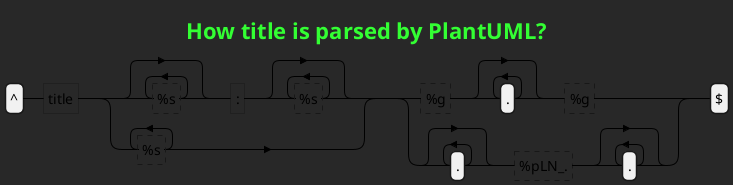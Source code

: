 ' Do not edit
' Theme Gallery
' autogenerated by script
'
@startregex
!theme crt-green
title How title is parsed by PlantUML?
^title(?:[%s]*:[%s]*|[%s]+)(?:(?:[%g](.*)[%g])|(?:(.*[%pLN_.].*)))$
@endregex
